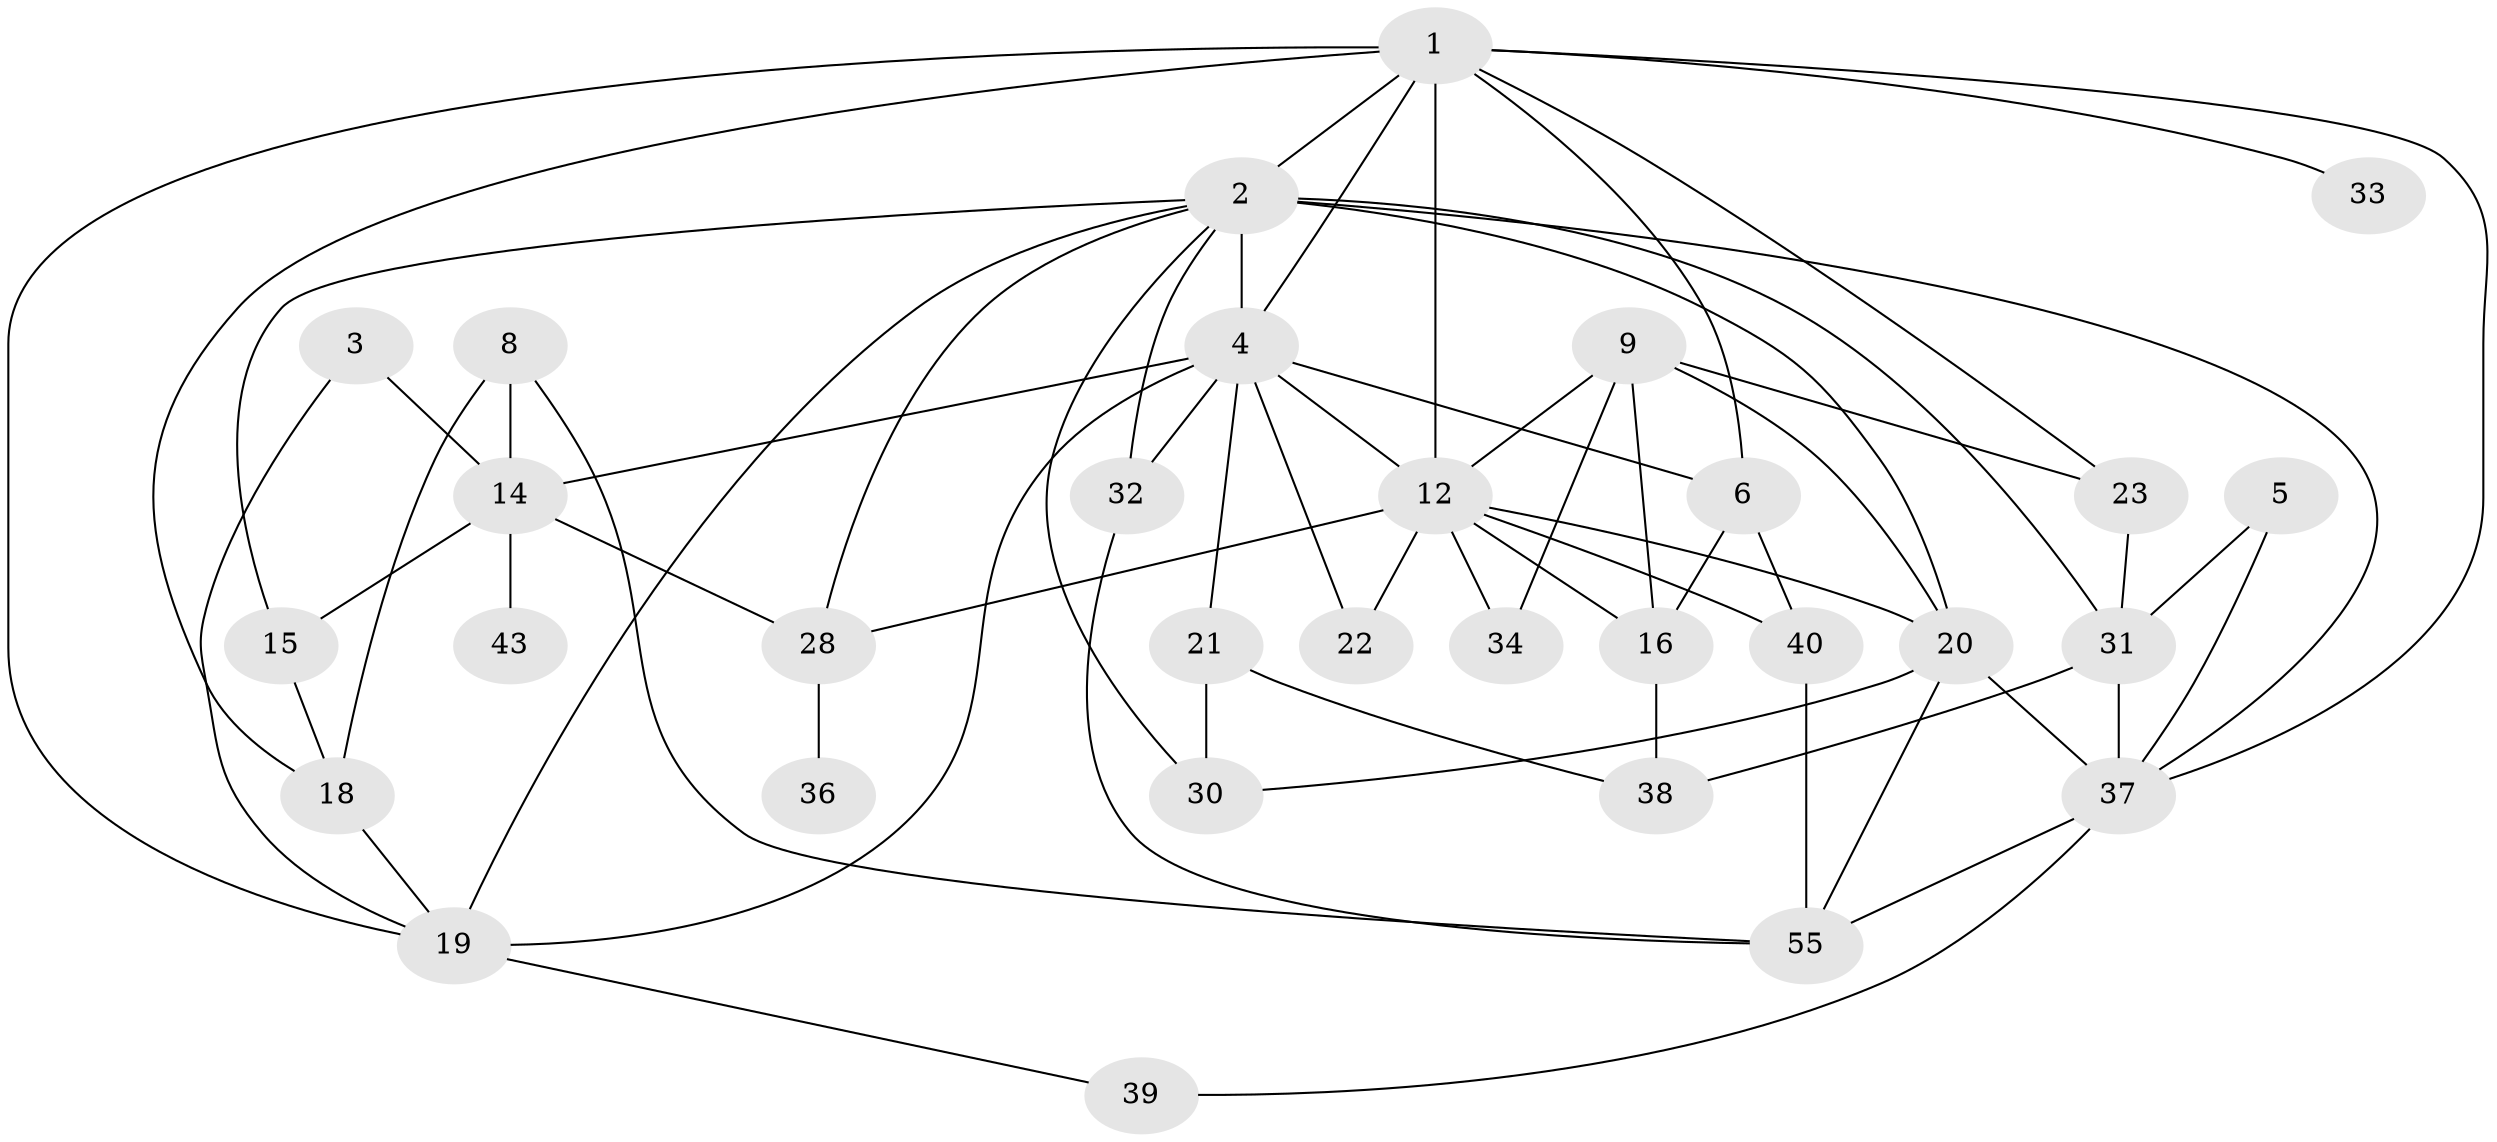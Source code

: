 // original degree distribution, {4: 0.22580645161290322, 6: 0.04838709677419355, 2: 0.11290322580645161, 8: 0.03225806451612903, 1: 0.12903225806451613, 3: 0.3387096774193548, 7: 0.04838709677419355, 5: 0.06451612903225806}
// Generated by graph-tools (version 1.1) at 2025/13/03/09/25 04:13:11]
// undirected, 31 vertices, 65 edges
graph export_dot {
graph [start="1"]
  node [color=gray90,style=filled];
  1 [super="+48+7"];
  2 [super="+42"];
  3;
  4 [super="+51+41+58+24+10"];
  5;
  6 [super="+11"];
  8;
  9 [super="+46+54"];
  12 [super="+13"];
  14 [super="+17+49"];
  15;
  16;
  18;
  19 [super="+59"];
  20 [super="+29+27"];
  21;
  22;
  23;
  28 [super="+61"];
  30;
  31;
  32 [super="+47"];
  33;
  34;
  36;
  37;
  38 [super="+56"];
  39;
  40 [super="+62"];
  43;
  55;
  1 -- 19 [weight=2];
  1 -- 33;
  1 -- 12 [weight=2];
  1 -- 4;
  1 -- 37;
  1 -- 18;
  1 -- 23;
  1 -- 2;
  1 -- 6;
  2 -- 15;
  2 -- 20;
  2 -- 30;
  2 -- 19;
  2 -- 32;
  2 -- 4 [weight=3];
  2 -- 37;
  2 -- 31;
  2 -- 28;
  3 -- 19;
  3 -- 14;
  4 -- 12 [weight=3];
  4 -- 32 [weight=3];
  4 -- 21;
  4 -- 22;
  4 -- 19 [weight=2];
  4 -- 6 [weight=3];
  4 -- 14;
  5 -- 31;
  5 -- 37;
  6 -- 16;
  6 -- 40;
  8 -- 18;
  8 -- 55;
  8 -- 14;
  9 -- 23;
  9 -- 34;
  9 -- 16;
  9 -- 12;
  9 -- 20;
  12 -- 22;
  12 -- 34;
  12 -- 40;
  12 -- 16;
  12 -- 28;
  12 -- 20;
  14 -- 15;
  14 -- 28;
  14 -- 43;
  15 -- 18;
  16 -- 38;
  18 -- 19;
  19 -- 39;
  20 -- 37;
  20 -- 30;
  20 -- 55;
  21 -- 30;
  21 -- 38;
  23 -- 31;
  28 -- 36;
  31 -- 37;
  31 -- 38;
  32 -- 55;
  37 -- 39;
  37 -- 55;
  40 -- 55;
}
